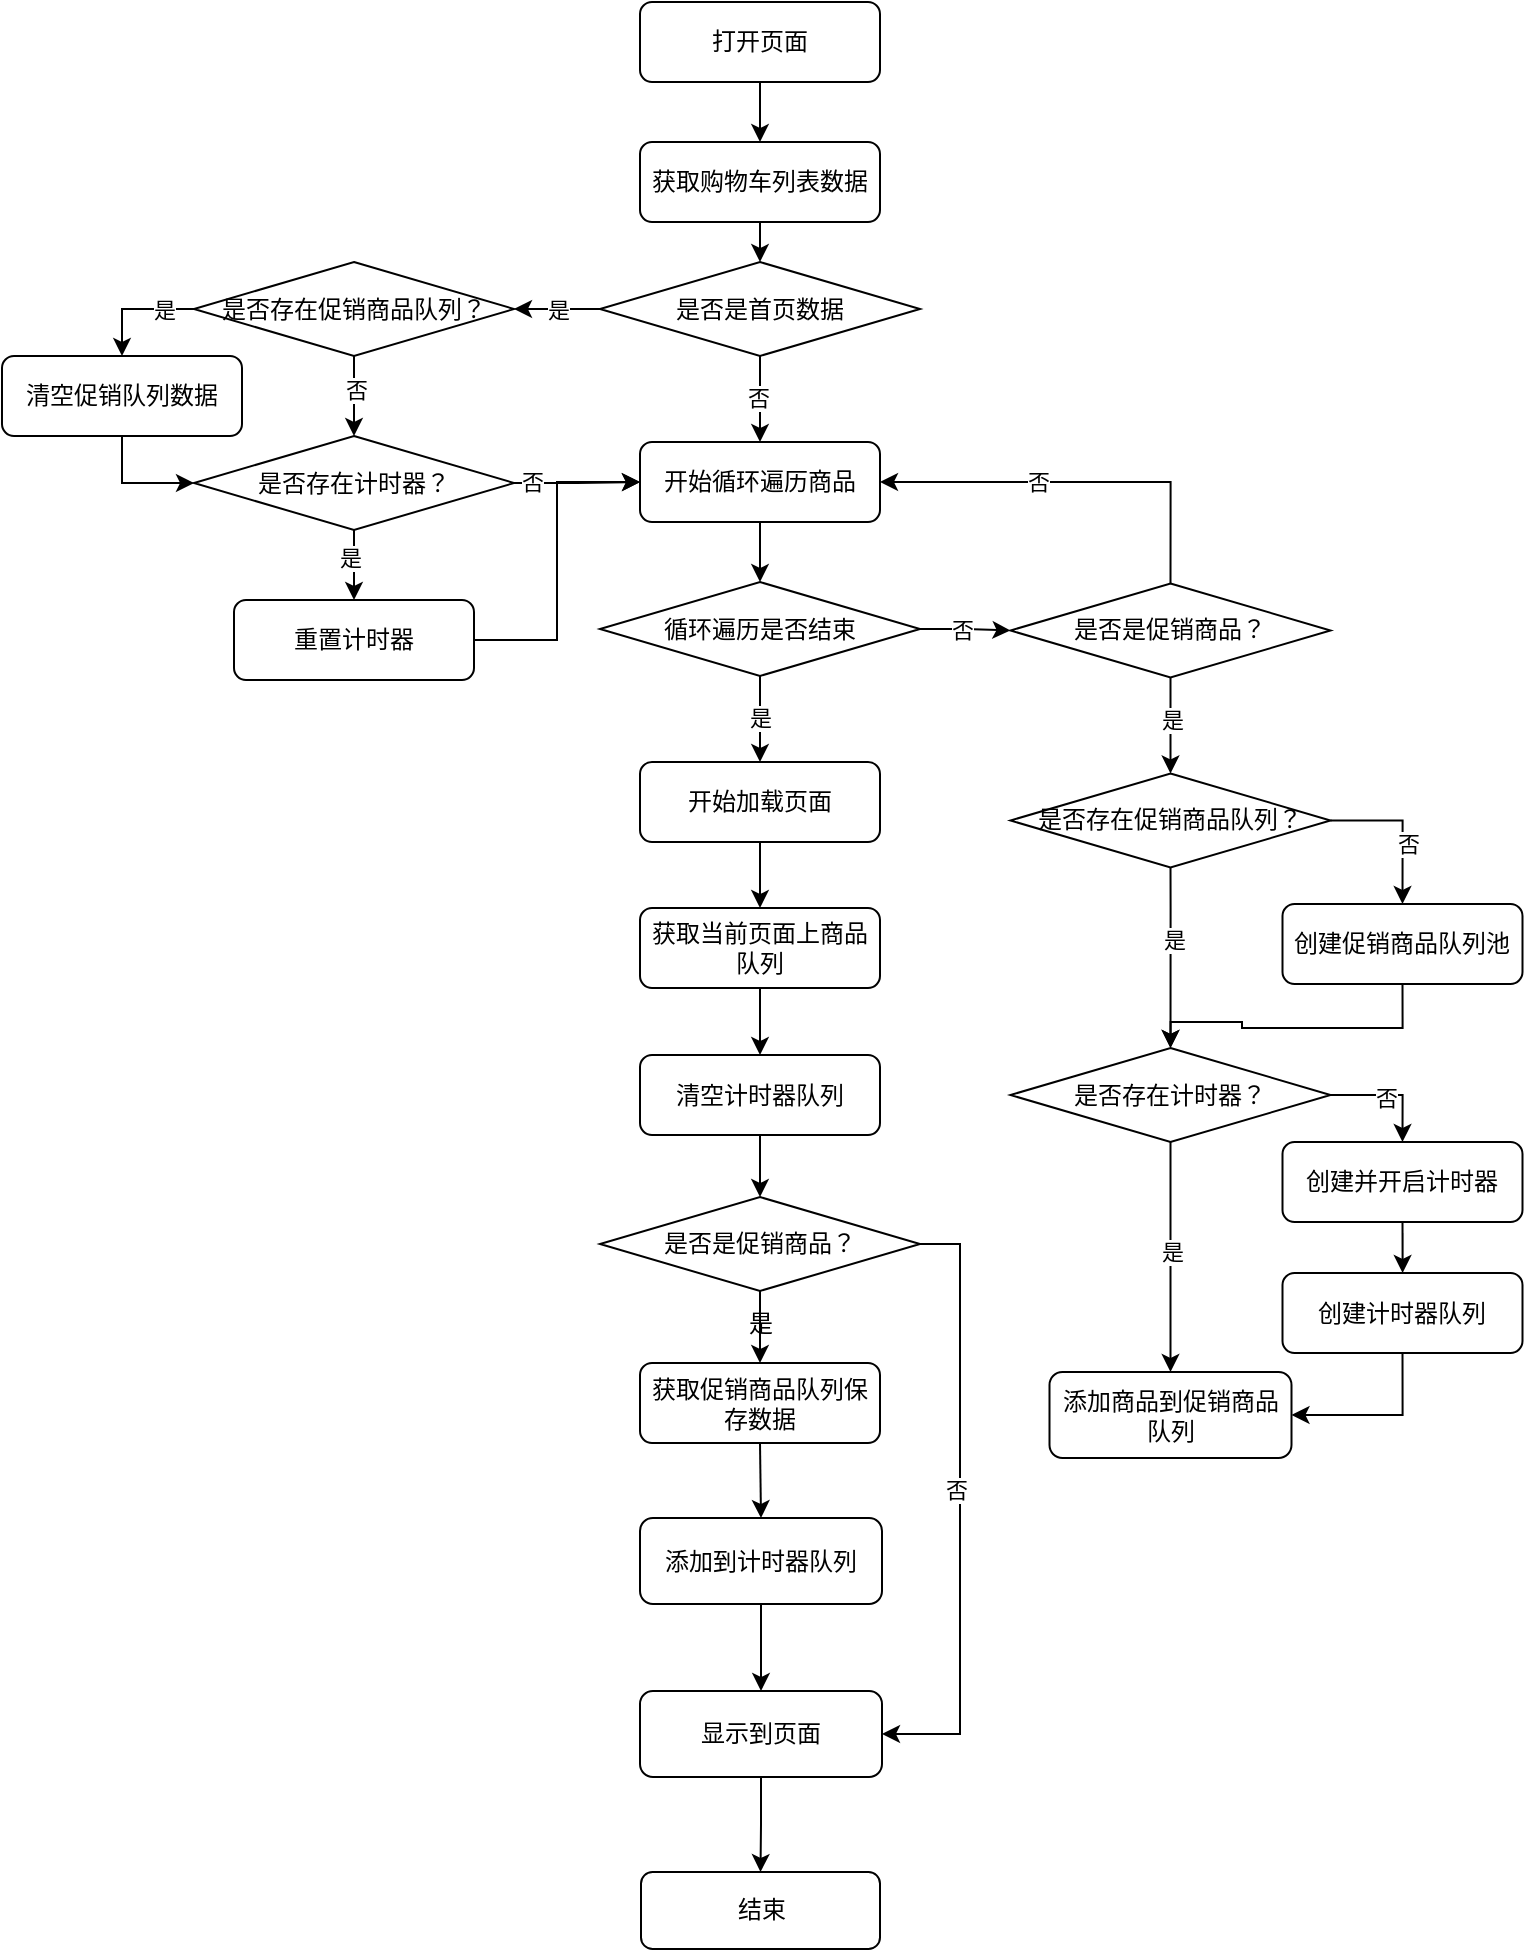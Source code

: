 <mxfile version="24.8.2">
  <diagram name="第 1 页" id="R6g4_k_lo_HqXa_tKg9e">
    <mxGraphModel dx="1242" dy="1897" grid="1" gridSize="10" guides="1" tooltips="1" connect="1" arrows="1" fold="1" page="1" pageScale="1" pageWidth="827" pageHeight="1169" math="0" shadow="0">
      <root>
        <mxCell id="0" />
        <mxCell id="1" parent="0" />
        <mxCell id="FPhpKPtuI8EvFTrIbxDG-2" style="edgeStyle=orthogonalEdgeStyle;rounded=0;orthogonalLoop=1;jettySize=auto;html=1;exitX=0.5;exitY=1;exitDx=0;exitDy=0;entryX=0.5;entryY=0;entryDx=0;entryDy=0;" edge="1" parent="1" source="IqsxcXfb04PyP9Ou5wMe-1" target="FPhpKPtuI8EvFTrIbxDG-1">
          <mxGeometry relative="1" as="geometry" />
        </mxCell>
        <mxCell id="IqsxcXfb04PyP9Ou5wMe-1" value="打开页面" style="rounded=1;whiteSpace=wrap;html=1;" parent="1" vertex="1">
          <mxGeometry x="320" y="-100" width="120" height="40" as="geometry" />
        </mxCell>
        <mxCell id="FPhpKPtuI8EvFTrIbxDG-36" style="edgeStyle=orthogonalEdgeStyle;rounded=0;orthogonalLoop=1;jettySize=auto;html=1;exitX=0.5;exitY=1;exitDx=0;exitDy=0;entryX=0.5;entryY=0;entryDx=0;entryDy=0;" edge="1" parent="1" source="IqsxcXfb04PyP9Ou5wMe-4" target="FPhpKPtuI8EvFTrIbxDG-35">
          <mxGeometry relative="1" as="geometry" />
        </mxCell>
        <mxCell id="IqsxcXfb04PyP9Ou5wMe-4" value="开始循环遍历商品" style="rounded=1;whiteSpace=wrap;html=1;" parent="1" vertex="1">
          <mxGeometry x="320" y="120" width="120" height="40" as="geometry" />
        </mxCell>
        <mxCell id="IqsxcXfb04PyP9Ou5wMe-16" style="edgeStyle=orthogonalEdgeStyle;rounded=0;orthogonalLoop=1;jettySize=auto;html=1;exitX=0.5;exitY=1;exitDx=0;exitDy=0;entryX=0.5;entryY=0;entryDx=0;entryDy=0;" parent="1" source="IqsxcXfb04PyP9Ou5wMe-11" target="IqsxcXfb04PyP9Ou5wMe-15" edge="1">
          <mxGeometry relative="1" as="geometry" />
        </mxCell>
        <mxCell id="IqsxcXfb04PyP9Ou5wMe-21" value="是" style="edgeLabel;html=1;align=center;verticalAlign=middle;resizable=0;points=[];" parent="IqsxcXfb04PyP9Ou5wMe-16" vertex="1" connectable="0">
          <mxGeometry x="-0.15" relative="1" as="geometry">
            <mxPoint as="offset" />
          </mxGeometry>
        </mxCell>
        <mxCell id="FPhpKPtuI8EvFTrIbxDG-76" style="edgeStyle=orthogonalEdgeStyle;rounded=0;orthogonalLoop=1;jettySize=auto;html=1;exitX=0.5;exitY=0;exitDx=0;exitDy=0;entryX=1;entryY=0.5;entryDx=0;entryDy=0;" edge="1" parent="1" source="IqsxcXfb04PyP9Ou5wMe-11" target="IqsxcXfb04PyP9Ou5wMe-4">
          <mxGeometry relative="1" as="geometry" />
        </mxCell>
        <mxCell id="FPhpKPtuI8EvFTrIbxDG-77" value="否" style="edgeLabel;html=1;align=center;verticalAlign=middle;resizable=0;points=[];" vertex="1" connectable="0" parent="FPhpKPtuI8EvFTrIbxDG-76">
          <mxGeometry x="0.204" relative="1" as="geometry">
            <mxPoint x="1" as="offset" />
          </mxGeometry>
        </mxCell>
        <mxCell id="IqsxcXfb04PyP9Ou5wMe-11" value="是否是促销商品？" style="rhombus;whiteSpace=wrap;html=1;" parent="1" vertex="1">
          <mxGeometry x="505.25" y="190.75" width="160" height="47" as="geometry" />
        </mxCell>
        <mxCell id="IqsxcXfb04PyP9Ou5wMe-20" style="edgeStyle=orthogonalEdgeStyle;rounded=0;orthogonalLoop=1;jettySize=auto;html=1;exitX=0.5;exitY=1;exitDx=0;exitDy=0;entryX=0.5;entryY=0;entryDx=0;entryDy=0;" parent="1" source="IqsxcXfb04PyP9Ou5wMe-15" target="IqsxcXfb04PyP9Ou5wMe-26" edge="1">
          <mxGeometry relative="1" as="geometry">
            <mxPoint x="585.25" y="383.75" as="targetPoint" />
            <Array as="points">
              <mxPoint x="585.25" y="352.75" />
              <mxPoint x="586.25" y="352.75" />
            </Array>
          </mxGeometry>
        </mxCell>
        <mxCell id="IqsxcXfb04PyP9Ou5wMe-23" value="是" style="edgeLabel;html=1;align=center;verticalAlign=middle;resizable=0;points=[];" parent="IqsxcXfb04PyP9Ou5wMe-20" vertex="1" connectable="0">
          <mxGeometry x="-0.205" y="1" relative="1" as="geometry">
            <mxPoint as="offset" />
          </mxGeometry>
        </mxCell>
        <mxCell id="FPhpKPtuI8EvFTrIbxDG-79" style="edgeStyle=orthogonalEdgeStyle;rounded=0;orthogonalLoop=1;jettySize=auto;html=1;exitX=1;exitY=0.5;exitDx=0;exitDy=0;entryX=0.5;entryY=0;entryDx=0;entryDy=0;" edge="1" parent="1" source="IqsxcXfb04PyP9Ou5wMe-15" target="FPhpKPtuI8EvFTrIbxDG-78">
          <mxGeometry relative="1" as="geometry" />
        </mxCell>
        <mxCell id="FPhpKPtuI8EvFTrIbxDG-80" value="否" style="edgeLabel;html=1;align=center;verticalAlign=middle;resizable=0;points=[];" vertex="1" connectable="0" parent="FPhpKPtuI8EvFTrIbxDG-79">
          <mxGeometry x="0.226" y="2" relative="1" as="geometry">
            <mxPoint as="offset" />
          </mxGeometry>
        </mxCell>
        <mxCell id="IqsxcXfb04PyP9Ou5wMe-15" value="是否存在促销商品队列？" style="rhombus;whiteSpace=wrap;html=1;" parent="1" vertex="1">
          <mxGeometry x="505.25" y="285.75" width="160" height="47" as="geometry" />
        </mxCell>
        <mxCell id="IqsxcXfb04PyP9Ou5wMe-25" value="添加商品到促销商品队列" style="rounded=1;whiteSpace=wrap;html=1;" parent="1" vertex="1">
          <mxGeometry x="524.75" y="585" width="121" height="43" as="geometry" />
        </mxCell>
        <mxCell id="IqsxcXfb04PyP9Ou5wMe-29" style="edgeStyle=orthogonalEdgeStyle;rounded=0;orthogonalLoop=1;jettySize=auto;html=1;exitX=0.5;exitY=1;exitDx=0;exitDy=0;entryX=0.5;entryY=0;entryDx=0;entryDy=0;" parent="1" source="IqsxcXfb04PyP9Ou5wMe-26" target="IqsxcXfb04PyP9Ou5wMe-25" edge="1">
          <mxGeometry relative="1" as="geometry" />
        </mxCell>
        <mxCell id="IqsxcXfb04PyP9Ou5wMe-30" value="是" style="edgeLabel;html=1;align=center;verticalAlign=middle;resizable=0;points=[];" parent="IqsxcXfb04PyP9Ou5wMe-29" vertex="1" connectable="0">
          <mxGeometry x="-0.041" relative="1" as="geometry">
            <mxPoint as="offset" />
          </mxGeometry>
        </mxCell>
        <mxCell id="FPhpKPtuI8EvFTrIbxDG-33" style="edgeStyle=orthogonalEdgeStyle;rounded=0;orthogonalLoop=1;jettySize=auto;html=1;exitX=1;exitY=0.5;exitDx=0;exitDy=0;entryX=0.5;entryY=0;entryDx=0;entryDy=0;" edge="1" parent="1" source="IqsxcXfb04PyP9Ou5wMe-26" target="IqsxcXfb04PyP9Ou5wMe-28">
          <mxGeometry relative="1" as="geometry" />
        </mxCell>
        <mxCell id="FPhpKPtuI8EvFTrIbxDG-40" value="否" style="edgeLabel;html=1;align=center;verticalAlign=middle;resizable=0;points=[];" vertex="1" connectable="0" parent="FPhpKPtuI8EvFTrIbxDG-33">
          <mxGeometry x="-0.096" relative="1" as="geometry">
            <mxPoint y="1" as="offset" />
          </mxGeometry>
        </mxCell>
        <mxCell id="IqsxcXfb04PyP9Ou5wMe-26" value="是否存在计时器？" style="rhombus;whiteSpace=wrap;html=1;" parent="1" vertex="1">
          <mxGeometry x="505.25" y="423" width="160" height="47" as="geometry" />
        </mxCell>
        <mxCell id="FPhpKPtuI8EvFTrIbxDG-58" style="edgeStyle=orthogonalEdgeStyle;rounded=0;orthogonalLoop=1;jettySize=auto;html=1;exitX=0.5;exitY=1;exitDx=0;exitDy=0;" edge="1" parent="1" source="IqsxcXfb04PyP9Ou5wMe-28" target="FPhpKPtuI8EvFTrIbxDG-57">
          <mxGeometry relative="1" as="geometry" />
        </mxCell>
        <mxCell id="IqsxcXfb04PyP9Ou5wMe-28" value="创建并开启计时器" style="rounded=1;whiteSpace=wrap;html=1;" parent="1" vertex="1">
          <mxGeometry x="641.25" y="470" width="120" height="40" as="geometry" />
        </mxCell>
        <mxCell id="FPhpKPtuI8EvFTrIbxDG-5" style="edgeStyle=orthogonalEdgeStyle;rounded=0;orthogonalLoop=1;jettySize=auto;html=1;exitX=0.5;exitY=1;exitDx=0;exitDy=0;entryX=0.5;entryY=0;entryDx=0;entryDy=0;" edge="1" parent="1" source="FPhpKPtuI8EvFTrIbxDG-1" target="FPhpKPtuI8EvFTrIbxDG-3">
          <mxGeometry relative="1" as="geometry" />
        </mxCell>
        <mxCell id="FPhpKPtuI8EvFTrIbxDG-1" value="获取购物车列表数据" style="rounded=1;whiteSpace=wrap;html=1;" vertex="1" parent="1">
          <mxGeometry x="320" y="-30" width="120" height="40" as="geometry" />
        </mxCell>
        <mxCell id="FPhpKPtuI8EvFTrIbxDG-4" style="edgeStyle=orthogonalEdgeStyle;rounded=0;orthogonalLoop=1;jettySize=auto;html=1;exitX=0.5;exitY=1;exitDx=0;exitDy=0;" edge="1" parent="1" source="FPhpKPtuI8EvFTrIbxDG-3" target="IqsxcXfb04PyP9Ou5wMe-4">
          <mxGeometry relative="1" as="geometry" />
        </mxCell>
        <mxCell id="FPhpKPtuI8EvFTrIbxDG-42" value="否" style="edgeLabel;html=1;align=center;verticalAlign=middle;resizable=0;points=[];" vertex="1" connectable="0" parent="FPhpKPtuI8EvFTrIbxDG-4">
          <mxGeometry x="-0.023" y="-1" relative="1" as="geometry">
            <mxPoint as="offset" />
          </mxGeometry>
        </mxCell>
        <mxCell id="FPhpKPtuI8EvFTrIbxDG-43" style="edgeStyle=orthogonalEdgeStyle;rounded=0;orthogonalLoop=1;jettySize=auto;html=1;exitX=0;exitY=0.5;exitDx=0;exitDy=0;entryX=1;entryY=0.5;entryDx=0;entryDy=0;" edge="1" parent="1" source="FPhpKPtuI8EvFTrIbxDG-3" target="FPhpKPtuI8EvFTrIbxDG-7">
          <mxGeometry relative="1" as="geometry" />
        </mxCell>
        <mxCell id="FPhpKPtuI8EvFTrIbxDG-44" value="是" style="edgeLabel;html=1;align=center;verticalAlign=middle;resizable=0;points=[];" vertex="1" connectable="0" parent="FPhpKPtuI8EvFTrIbxDG-43">
          <mxGeometry x="-0.017" relative="1" as="geometry">
            <mxPoint as="offset" />
          </mxGeometry>
        </mxCell>
        <mxCell id="FPhpKPtuI8EvFTrIbxDG-3" value="是否是首页数据" style="rhombus;whiteSpace=wrap;html=1;" vertex="1" parent="1">
          <mxGeometry x="300" y="30" width="160" height="47" as="geometry" />
        </mxCell>
        <mxCell id="FPhpKPtuI8EvFTrIbxDG-9" style="edgeStyle=orthogonalEdgeStyle;rounded=0;orthogonalLoop=1;jettySize=auto;html=1;exitX=0.5;exitY=1;exitDx=0;exitDy=0;entryX=0.5;entryY=0;entryDx=0;entryDy=0;" edge="1" parent="1" source="FPhpKPtuI8EvFTrIbxDG-7" target="FPhpKPtuI8EvFTrIbxDG-8">
          <mxGeometry relative="1" as="geometry" />
        </mxCell>
        <mxCell id="FPhpKPtuI8EvFTrIbxDG-19" value="否" style="edgeLabel;html=1;align=center;verticalAlign=middle;resizable=0;points=[];" vertex="1" connectable="0" parent="FPhpKPtuI8EvFTrIbxDG-9">
          <mxGeometry x="-0.163" y="1" relative="1" as="geometry">
            <mxPoint as="offset" />
          </mxGeometry>
        </mxCell>
        <mxCell id="FPhpKPtuI8EvFTrIbxDG-13" style="edgeStyle=orthogonalEdgeStyle;rounded=0;orthogonalLoop=1;jettySize=auto;html=1;exitX=0;exitY=0.5;exitDx=0;exitDy=0;entryX=0.5;entryY=0;entryDx=0;entryDy=0;" edge="1" parent="1" source="FPhpKPtuI8EvFTrIbxDG-7" target="FPhpKPtuI8EvFTrIbxDG-12">
          <mxGeometry relative="1" as="geometry" />
        </mxCell>
        <mxCell id="FPhpKPtuI8EvFTrIbxDG-16" value="是" style="edgeLabel;html=1;align=center;verticalAlign=middle;resizable=0;points=[];" vertex="1" connectable="0" parent="FPhpKPtuI8EvFTrIbxDG-13">
          <mxGeometry x="-0.471" relative="1" as="geometry">
            <mxPoint as="offset" />
          </mxGeometry>
        </mxCell>
        <mxCell id="FPhpKPtuI8EvFTrIbxDG-7" value="是否存在促销商品队列？" style="rhombus;whiteSpace=wrap;html=1;" vertex="1" parent="1">
          <mxGeometry x="97" y="30" width="160" height="47" as="geometry" />
        </mxCell>
        <mxCell id="FPhpKPtuI8EvFTrIbxDG-21" style="edgeStyle=orthogonalEdgeStyle;rounded=0;orthogonalLoop=1;jettySize=auto;html=1;exitX=0.5;exitY=1;exitDx=0;exitDy=0;entryX=0.5;entryY=0;entryDx=0;entryDy=0;" edge="1" parent="1" source="FPhpKPtuI8EvFTrIbxDG-8" target="FPhpKPtuI8EvFTrIbxDG-18">
          <mxGeometry relative="1" as="geometry" />
        </mxCell>
        <mxCell id="FPhpKPtuI8EvFTrIbxDG-22" value="是" style="edgeLabel;html=1;align=center;verticalAlign=middle;resizable=0;points=[];" vertex="1" connectable="0" parent="FPhpKPtuI8EvFTrIbxDG-21">
          <mxGeometry x="-0.209" y="-2" relative="1" as="geometry">
            <mxPoint as="offset" />
          </mxGeometry>
        </mxCell>
        <mxCell id="FPhpKPtuI8EvFTrIbxDG-27" style="edgeStyle=orthogonalEdgeStyle;rounded=0;orthogonalLoop=1;jettySize=auto;html=1;exitX=1;exitY=0.5;exitDx=0;exitDy=0;entryX=0;entryY=0.5;entryDx=0;entryDy=0;" edge="1" parent="1" source="FPhpKPtuI8EvFTrIbxDG-8" target="IqsxcXfb04PyP9Ou5wMe-4">
          <mxGeometry relative="1" as="geometry" />
        </mxCell>
        <mxCell id="FPhpKPtuI8EvFTrIbxDG-28" value="否" style="edgeLabel;html=1;align=center;verticalAlign=middle;resizable=0;points=[];" vertex="1" connectable="0" parent="FPhpKPtuI8EvFTrIbxDG-27">
          <mxGeometry x="-0.712" y="2" relative="1" as="geometry">
            <mxPoint y="1" as="offset" />
          </mxGeometry>
        </mxCell>
        <mxCell id="FPhpKPtuI8EvFTrIbxDG-8" value="是否存在计时器？" style="rhombus;whiteSpace=wrap;html=1;" vertex="1" parent="1">
          <mxGeometry x="97" y="117" width="160" height="47" as="geometry" />
        </mxCell>
        <mxCell id="FPhpKPtuI8EvFTrIbxDG-85" style="edgeStyle=orthogonalEdgeStyle;rounded=0;orthogonalLoop=1;jettySize=auto;html=1;exitX=0.5;exitY=1;exitDx=0;exitDy=0;entryX=0;entryY=0.5;entryDx=0;entryDy=0;" edge="1" parent="1" source="FPhpKPtuI8EvFTrIbxDG-12" target="FPhpKPtuI8EvFTrIbxDG-8">
          <mxGeometry relative="1" as="geometry" />
        </mxCell>
        <mxCell id="FPhpKPtuI8EvFTrIbxDG-12" value="清空促销队列数据" style="rounded=1;whiteSpace=wrap;html=1;" vertex="1" parent="1">
          <mxGeometry x="1" y="77" width="120" height="40" as="geometry" />
        </mxCell>
        <mxCell id="FPhpKPtuI8EvFTrIbxDG-34" style="edgeStyle=orthogonalEdgeStyle;rounded=0;orthogonalLoop=1;jettySize=auto;html=1;exitX=1;exitY=0.5;exitDx=0;exitDy=0;entryX=0;entryY=0.5;entryDx=0;entryDy=0;" edge="1" parent="1" source="FPhpKPtuI8EvFTrIbxDG-18" target="IqsxcXfb04PyP9Ou5wMe-4">
          <mxGeometry relative="1" as="geometry" />
        </mxCell>
        <mxCell id="FPhpKPtuI8EvFTrIbxDG-18" value="重置计时器" style="rounded=1;whiteSpace=wrap;html=1;" vertex="1" parent="1">
          <mxGeometry x="117" y="199" width="120" height="40" as="geometry" />
        </mxCell>
        <mxCell id="FPhpKPtuI8EvFTrIbxDG-72" style="edgeStyle=orthogonalEdgeStyle;rounded=0;orthogonalLoop=1;jettySize=auto;html=1;exitX=0.5;exitY=1;exitDx=0;exitDy=0;entryX=0.5;entryY=0;entryDx=0;entryDy=0;" edge="1" parent="1" source="FPhpKPtuI8EvFTrIbxDG-35" target="FPhpKPtuI8EvFTrIbxDG-46">
          <mxGeometry relative="1" as="geometry" />
        </mxCell>
        <mxCell id="FPhpKPtuI8EvFTrIbxDG-73" value="是" style="edgeLabel;html=1;align=center;verticalAlign=middle;resizable=0;points=[];" vertex="1" connectable="0" parent="FPhpKPtuI8EvFTrIbxDG-72">
          <mxGeometry x="-0.023" relative="1" as="geometry">
            <mxPoint as="offset" />
          </mxGeometry>
        </mxCell>
        <mxCell id="FPhpKPtuI8EvFTrIbxDG-74" style="edgeStyle=orthogonalEdgeStyle;rounded=0;orthogonalLoop=1;jettySize=auto;html=1;exitX=1;exitY=0.5;exitDx=0;exitDy=0;entryX=0;entryY=0.5;entryDx=0;entryDy=0;" edge="1" parent="1" source="FPhpKPtuI8EvFTrIbxDG-35" target="IqsxcXfb04PyP9Ou5wMe-11">
          <mxGeometry relative="1" as="geometry" />
        </mxCell>
        <mxCell id="FPhpKPtuI8EvFTrIbxDG-75" value="否" style="edgeLabel;html=1;align=center;verticalAlign=middle;resizable=0;points=[];" vertex="1" connectable="0" parent="FPhpKPtuI8EvFTrIbxDG-74">
          <mxGeometry x="-0.084" y="1" relative="1" as="geometry">
            <mxPoint y="1" as="offset" />
          </mxGeometry>
        </mxCell>
        <mxCell id="FPhpKPtuI8EvFTrIbxDG-35" value="循环遍历是否结束" style="rhombus;whiteSpace=wrap;html=1;" vertex="1" parent="1">
          <mxGeometry x="300" y="190" width="160" height="47" as="geometry" />
        </mxCell>
        <mxCell id="FPhpKPtuI8EvFTrIbxDG-51" style="edgeStyle=orthogonalEdgeStyle;rounded=0;orthogonalLoop=1;jettySize=auto;html=1;exitX=0.5;exitY=1;exitDx=0;exitDy=0;entryX=0.5;entryY=0;entryDx=0;entryDy=0;" edge="1" parent="1" source="FPhpKPtuI8EvFTrIbxDG-46" target="FPhpKPtuI8EvFTrIbxDG-50">
          <mxGeometry relative="1" as="geometry" />
        </mxCell>
        <mxCell id="FPhpKPtuI8EvFTrIbxDG-46" value="开始加载页面" style="rounded=1;whiteSpace=wrap;html=1;" vertex="1" parent="1">
          <mxGeometry x="320" y="280" width="120" height="40" as="geometry" />
        </mxCell>
        <mxCell id="FPhpKPtuI8EvFTrIbxDG-61" style="edgeStyle=orthogonalEdgeStyle;rounded=0;orthogonalLoop=1;jettySize=auto;html=1;exitX=0.5;exitY=1;exitDx=0;exitDy=0;entryX=0.5;entryY=0;entryDx=0;entryDy=0;" edge="1" parent="1" source="FPhpKPtuI8EvFTrIbxDG-50" target="FPhpKPtuI8EvFTrIbxDG-60">
          <mxGeometry relative="1" as="geometry" />
        </mxCell>
        <mxCell id="FPhpKPtuI8EvFTrIbxDG-50" value="获取当前页面上商品队列" style="rounded=1;whiteSpace=wrap;html=1;" vertex="1" parent="1">
          <mxGeometry x="320" y="353" width="120" height="40" as="geometry" />
        </mxCell>
        <mxCell id="FPhpKPtuI8EvFTrIbxDG-55" style="edgeStyle=orthogonalEdgeStyle;rounded=0;orthogonalLoop=1;jettySize=auto;html=1;exitX=0.5;exitY=1;exitDx=0;exitDy=0;entryX=0.5;entryY=0;entryDx=0;entryDy=0;" edge="1" parent="1" source="FPhpKPtuI8EvFTrIbxDG-52" target="FPhpKPtuI8EvFTrIbxDG-54">
          <mxGeometry relative="1" as="geometry" />
        </mxCell>
        <mxCell id="FPhpKPtuI8EvFTrIbxDG-68" style="edgeStyle=orthogonalEdgeStyle;rounded=0;orthogonalLoop=1;jettySize=auto;html=1;exitX=1;exitY=0.5;exitDx=0;exitDy=0;entryX=1;entryY=0.5;entryDx=0;entryDy=0;" edge="1" parent="1" source="FPhpKPtuI8EvFTrIbxDG-52" target="FPhpKPtuI8EvFTrIbxDG-65">
          <mxGeometry relative="1" as="geometry" />
        </mxCell>
        <mxCell id="FPhpKPtuI8EvFTrIbxDG-69" value="否" style="edgeLabel;html=1;align=center;verticalAlign=middle;resizable=0;points=[];" vertex="1" connectable="0" parent="FPhpKPtuI8EvFTrIbxDG-68">
          <mxGeometry x="-0.062" y="-2" relative="1" as="geometry">
            <mxPoint as="offset" />
          </mxGeometry>
        </mxCell>
        <mxCell id="FPhpKPtuI8EvFTrIbxDG-52" value="是否是促销商品？" style="rhombus;whiteSpace=wrap;html=1;" vertex="1" parent="1">
          <mxGeometry x="300" y="497.5" width="160" height="47" as="geometry" />
        </mxCell>
        <mxCell id="FPhpKPtuI8EvFTrIbxDG-63" style="edgeStyle=orthogonalEdgeStyle;rounded=0;orthogonalLoop=1;jettySize=auto;html=1;exitX=0.5;exitY=1;exitDx=0;exitDy=0;entryX=0.5;entryY=0;entryDx=0;entryDy=0;" edge="1" parent="1" source="FPhpKPtuI8EvFTrIbxDG-54" target="FPhpKPtuI8EvFTrIbxDG-56">
          <mxGeometry relative="1" as="geometry" />
        </mxCell>
        <mxCell id="FPhpKPtuI8EvFTrIbxDG-54" value="获取促销商品队列保存数据" style="rounded=1;whiteSpace=wrap;html=1;" vertex="1" parent="1">
          <mxGeometry x="320" y="580.5" width="120" height="40" as="geometry" />
        </mxCell>
        <mxCell id="FPhpKPtuI8EvFTrIbxDG-66" style="edgeStyle=orthogonalEdgeStyle;rounded=0;orthogonalLoop=1;jettySize=auto;html=1;exitX=0.5;exitY=1;exitDx=0;exitDy=0;entryX=0.5;entryY=0;entryDx=0;entryDy=0;" edge="1" parent="1" source="FPhpKPtuI8EvFTrIbxDG-56" target="FPhpKPtuI8EvFTrIbxDG-65">
          <mxGeometry relative="1" as="geometry" />
        </mxCell>
        <mxCell id="FPhpKPtuI8EvFTrIbxDG-56" value="&lt;div&gt;添加到计时器队列&lt;/div&gt;" style="rounded=1;whiteSpace=wrap;html=1;" vertex="1" parent="1">
          <mxGeometry x="320" y="658" width="121" height="43" as="geometry" />
        </mxCell>
        <mxCell id="FPhpKPtuI8EvFTrIbxDG-59" style="edgeStyle=orthogonalEdgeStyle;rounded=0;orthogonalLoop=1;jettySize=auto;html=1;exitX=0.5;exitY=1;exitDx=0;exitDy=0;entryX=1;entryY=0.5;entryDx=0;entryDy=0;" edge="1" parent="1" source="FPhpKPtuI8EvFTrIbxDG-57" target="IqsxcXfb04PyP9Ou5wMe-25">
          <mxGeometry relative="1" as="geometry" />
        </mxCell>
        <mxCell id="FPhpKPtuI8EvFTrIbxDG-57" value="创建计时器队列" style="rounded=1;whiteSpace=wrap;html=1;" vertex="1" parent="1">
          <mxGeometry x="641.25" y="535.5" width="120" height="40" as="geometry" />
        </mxCell>
        <mxCell id="FPhpKPtuI8EvFTrIbxDG-62" style="edgeStyle=orthogonalEdgeStyle;rounded=0;orthogonalLoop=1;jettySize=auto;html=1;exitX=0.5;exitY=1;exitDx=0;exitDy=0;entryX=0.5;entryY=0;entryDx=0;entryDy=0;" edge="1" parent="1" source="FPhpKPtuI8EvFTrIbxDG-60" target="FPhpKPtuI8EvFTrIbxDG-52">
          <mxGeometry relative="1" as="geometry" />
        </mxCell>
        <mxCell id="FPhpKPtuI8EvFTrIbxDG-60" value="清空计时器队列" style="rounded=1;whiteSpace=wrap;html=1;" vertex="1" parent="1">
          <mxGeometry x="320" y="426.5" width="120" height="40" as="geometry" />
        </mxCell>
        <mxCell id="FPhpKPtuI8EvFTrIbxDG-71" value="" style="edgeStyle=orthogonalEdgeStyle;rounded=0;orthogonalLoop=1;jettySize=auto;html=1;" edge="1" parent="1" source="FPhpKPtuI8EvFTrIbxDG-65" target="FPhpKPtuI8EvFTrIbxDG-70">
          <mxGeometry relative="1" as="geometry" />
        </mxCell>
        <mxCell id="FPhpKPtuI8EvFTrIbxDG-65" value="显示到页面" style="rounded=1;whiteSpace=wrap;html=1;" vertex="1" parent="1">
          <mxGeometry x="320" y="744.5" width="121" height="43" as="geometry" />
        </mxCell>
        <mxCell id="FPhpKPtuI8EvFTrIbxDG-67" value="是" style="text;html=1;align=center;verticalAlign=middle;resizable=0;points=[];autosize=1;strokeColor=none;fillColor=none;" vertex="1" parent="1">
          <mxGeometry x="360" y="545.5" width="40" height="30" as="geometry" />
        </mxCell>
        <mxCell id="FPhpKPtuI8EvFTrIbxDG-70" value="结束" style="whiteSpace=wrap;html=1;rounded=1;" vertex="1" parent="1">
          <mxGeometry x="320.5" y="835" width="119.5" height="38.5" as="geometry" />
        </mxCell>
        <mxCell id="FPhpKPtuI8EvFTrIbxDG-81" style="edgeStyle=orthogonalEdgeStyle;rounded=0;orthogonalLoop=1;jettySize=auto;html=1;exitX=0.5;exitY=1;exitDx=0;exitDy=0;entryX=0.5;entryY=0;entryDx=0;entryDy=0;" edge="1" parent="1" source="FPhpKPtuI8EvFTrIbxDG-78" target="IqsxcXfb04PyP9Ou5wMe-26">
          <mxGeometry relative="1" as="geometry">
            <Array as="points">
              <mxPoint x="701" y="413" />
              <mxPoint x="621" y="413" />
              <mxPoint x="621" y="410" />
              <mxPoint x="585" y="410" />
            </Array>
          </mxGeometry>
        </mxCell>
        <mxCell id="FPhpKPtuI8EvFTrIbxDG-78" value="创建促销商品队列池" style="rounded=1;whiteSpace=wrap;html=1;" vertex="1" parent="1">
          <mxGeometry x="641.25" y="351" width="120" height="40" as="geometry" />
        </mxCell>
      </root>
    </mxGraphModel>
  </diagram>
</mxfile>
